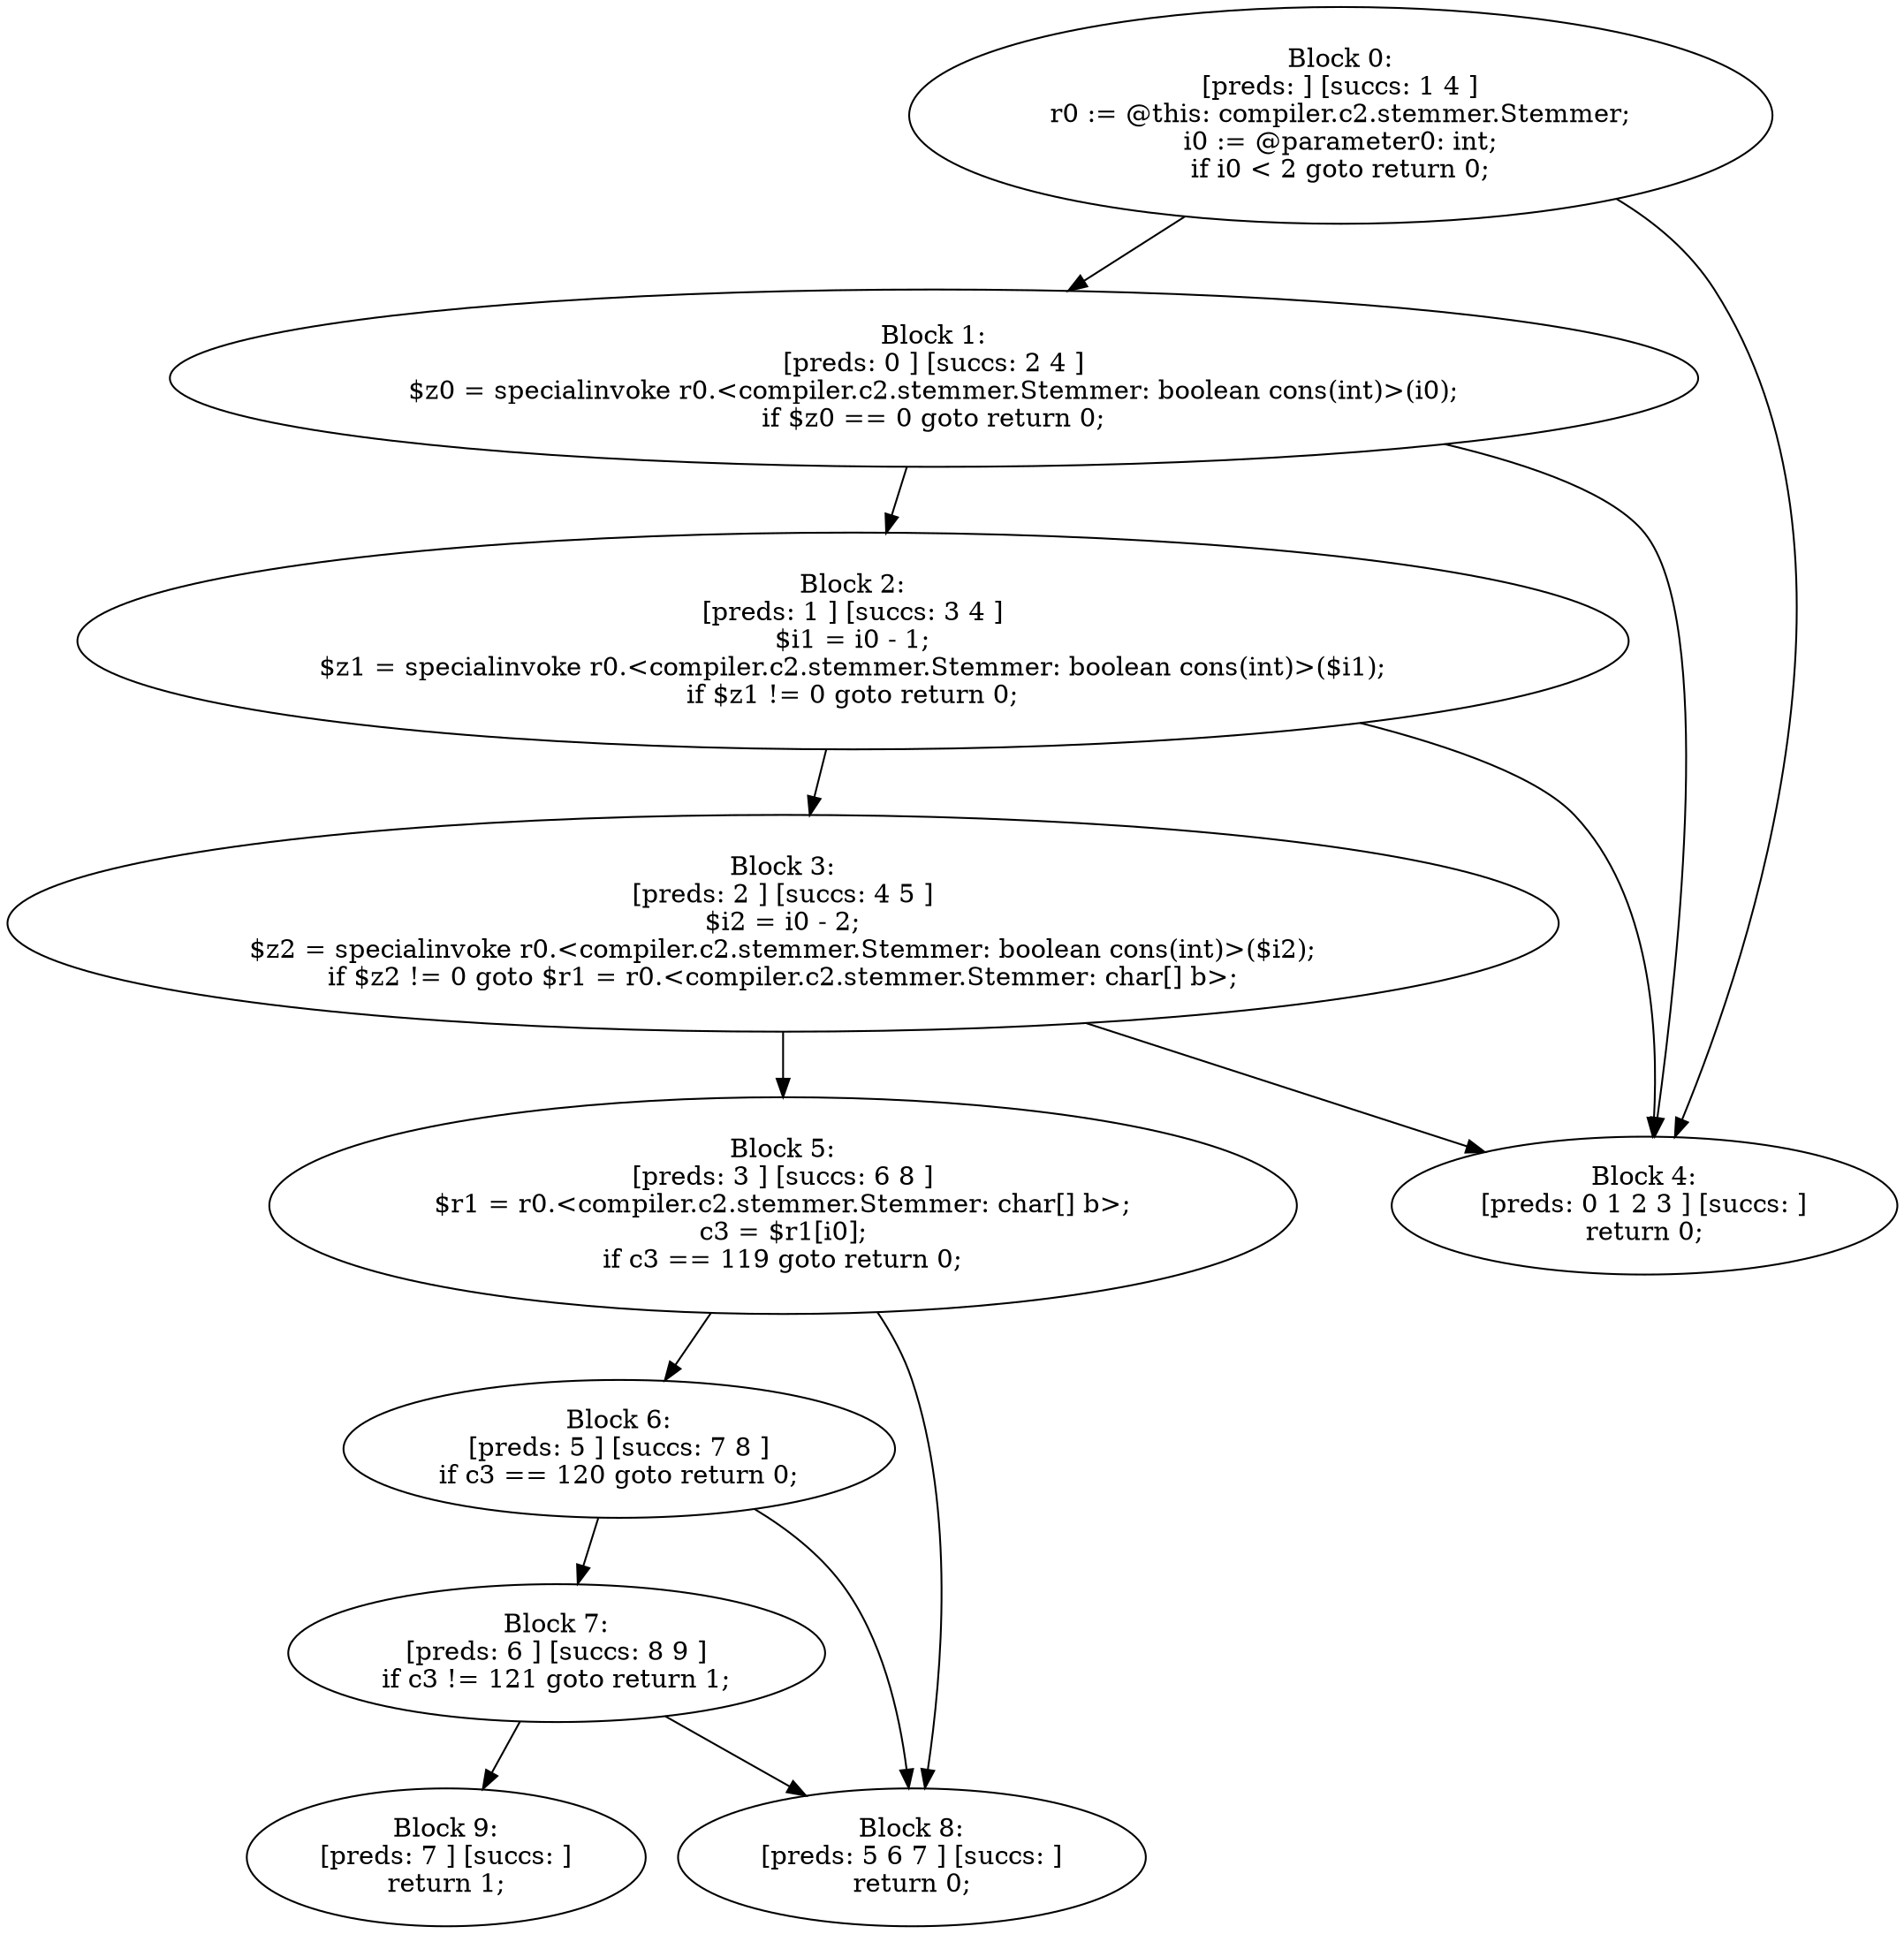 digraph "unitGraph" {
    "Block 0:
[preds: ] [succs: 1 4 ]
r0 := @this: compiler.c2.stemmer.Stemmer;
i0 := @parameter0: int;
if i0 < 2 goto return 0;
"
    "Block 1:
[preds: 0 ] [succs: 2 4 ]
$z0 = specialinvoke r0.<compiler.c2.stemmer.Stemmer: boolean cons(int)>(i0);
if $z0 == 0 goto return 0;
"
    "Block 2:
[preds: 1 ] [succs: 3 4 ]
$i1 = i0 - 1;
$z1 = specialinvoke r0.<compiler.c2.stemmer.Stemmer: boolean cons(int)>($i1);
if $z1 != 0 goto return 0;
"
    "Block 3:
[preds: 2 ] [succs: 4 5 ]
$i2 = i0 - 2;
$z2 = specialinvoke r0.<compiler.c2.stemmer.Stemmer: boolean cons(int)>($i2);
if $z2 != 0 goto $r1 = r0.<compiler.c2.stemmer.Stemmer: char[] b>;
"
    "Block 4:
[preds: 0 1 2 3 ] [succs: ]
return 0;
"
    "Block 5:
[preds: 3 ] [succs: 6 8 ]
$r1 = r0.<compiler.c2.stemmer.Stemmer: char[] b>;
c3 = $r1[i0];
if c3 == 119 goto return 0;
"
    "Block 6:
[preds: 5 ] [succs: 7 8 ]
if c3 == 120 goto return 0;
"
    "Block 7:
[preds: 6 ] [succs: 8 9 ]
if c3 != 121 goto return 1;
"
    "Block 8:
[preds: 5 6 7 ] [succs: ]
return 0;
"
    "Block 9:
[preds: 7 ] [succs: ]
return 1;
"
    "Block 0:
[preds: ] [succs: 1 4 ]
r0 := @this: compiler.c2.stemmer.Stemmer;
i0 := @parameter0: int;
if i0 < 2 goto return 0;
"->"Block 1:
[preds: 0 ] [succs: 2 4 ]
$z0 = specialinvoke r0.<compiler.c2.stemmer.Stemmer: boolean cons(int)>(i0);
if $z0 == 0 goto return 0;
";
    "Block 0:
[preds: ] [succs: 1 4 ]
r0 := @this: compiler.c2.stemmer.Stemmer;
i0 := @parameter0: int;
if i0 < 2 goto return 0;
"->"Block 4:
[preds: 0 1 2 3 ] [succs: ]
return 0;
";
    "Block 1:
[preds: 0 ] [succs: 2 4 ]
$z0 = specialinvoke r0.<compiler.c2.stemmer.Stemmer: boolean cons(int)>(i0);
if $z0 == 0 goto return 0;
"->"Block 2:
[preds: 1 ] [succs: 3 4 ]
$i1 = i0 - 1;
$z1 = specialinvoke r0.<compiler.c2.stemmer.Stemmer: boolean cons(int)>($i1);
if $z1 != 0 goto return 0;
";
    "Block 1:
[preds: 0 ] [succs: 2 4 ]
$z0 = specialinvoke r0.<compiler.c2.stemmer.Stemmer: boolean cons(int)>(i0);
if $z0 == 0 goto return 0;
"->"Block 4:
[preds: 0 1 2 3 ] [succs: ]
return 0;
";
    "Block 2:
[preds: 1 ] [succs: 3 4 ]
$i1 = i0 - 1;
$z1 = specialinvoke r0.<compiler.c2.stemmer.Stemmer: boolean cons(int)>($i1);
if $z1 != 0 goto return 0;
"->"Block 3:
[preds: 2 ] [succs: 4 5 ]
$i2 = i0 - 2;
$z2 = specialinvoke r0.<compiler.c2.stemmer.Stemmer: boolean cons(int)>($i2);
if $z2 != 0 goto $r1 = r0.<compiler.c2.stemmer.Stemmer: char[] b>;
";
    "Block 2:
[preds: 1 ] [succs: 3 4 ]
$i1 = i0 - 1;
$z1 = specialinvoke r0.<compiler.c2.stemmer.Stemmer: boolean cons(int)>($i1);
if $z1 != 0 goto return 0;
"->"Block 4:
[preds: 0 1 2 3 ] [succs: ]
return 0;
";
    "Block 3:
[preds: 2 ] [succs: 4 5 ]
$i2 = i0 - 2;
$z2 = specialinvoke r0.<compiler.c2.stemmer.Stemmer: boolean cons(int)>($i2);
if $z2 != 0 goto $r1 = r0.<compiler.c2.stemmer.Stemmer: char[] b>;
"->"Block 4:
[preds: 0 1 2 3 ] [succs: ]
return 0;
";
    "Block 3:
[preds: 2 ] [succs: 4 5 ]
$i2 = i0 - 2;
$z2 = specialinvoke r0.<compiler.c2.stemmer.Stemmer: boolean cons(int)>($i2);
if $z2 != 0 goto $r1 = r0.<compiler.c2.stemmer.Stemmer: char[] b>;
"->"Block 5:
[preds: 3 ] [succs: 6 8 ]
$r1 = r0.<compiler.c2.stemmer.Stemmer: char[] b>;
c3 = $r1[i0];
if c3 == 119 goto return 0;
";
    "Block 5:
[preds: 3 ] [succs: 6 8 ]
$r1 = r0.<compiler.c2.stemmer.Stemmer: char[] b>;
c3 = $r1[i0];
if c3 == 119 goto return 0;
"->"Block 6:
[preds: 5 ] [succs: 7 8 ]
if c3 == 120 goto return 0;
";
    "Block 5:
[preds: 3 ] [succs: 6 8 ]
$r1 = r0.<compiler.c2.stemmer.Stemmer: char[] b>;
c3 = $r1[i0];
if c3 == 119 goto return 0;
"->"Block 8:
[preds: 5 6 7 ] [succs: ]
return 0;
";
    "Block 6:
[preds: 5 ] [succs: 7 8 ]
if c3 == 120 goto return 0;
"->"Block 7:
[preds: 6 ] [succs: 8 9 ]
if c3 != 121 goto return 1;
";
    "Block 6:
[preds: 5 ] [succs: 7 8 ]
if c3 == 120 goto return 0;
"->"Block 8:
[preds: 5 6 7 ] [succs: ]
return 0;
";
    "Block 7:
[preds: 6 ] [succs: 8 9 ]
if c3 != 121 goto return 1;
"->"Block 8:
[preds: 5 6 7 ] [succs: ]
return 0;
";
    "Block 7:
[preds: 6 ] [succs: 8 9 ]
if c3 != 121 goto return 1;
"->"Block 9:
[preds: 7 ] [succs: ]
return 1;
";
}
